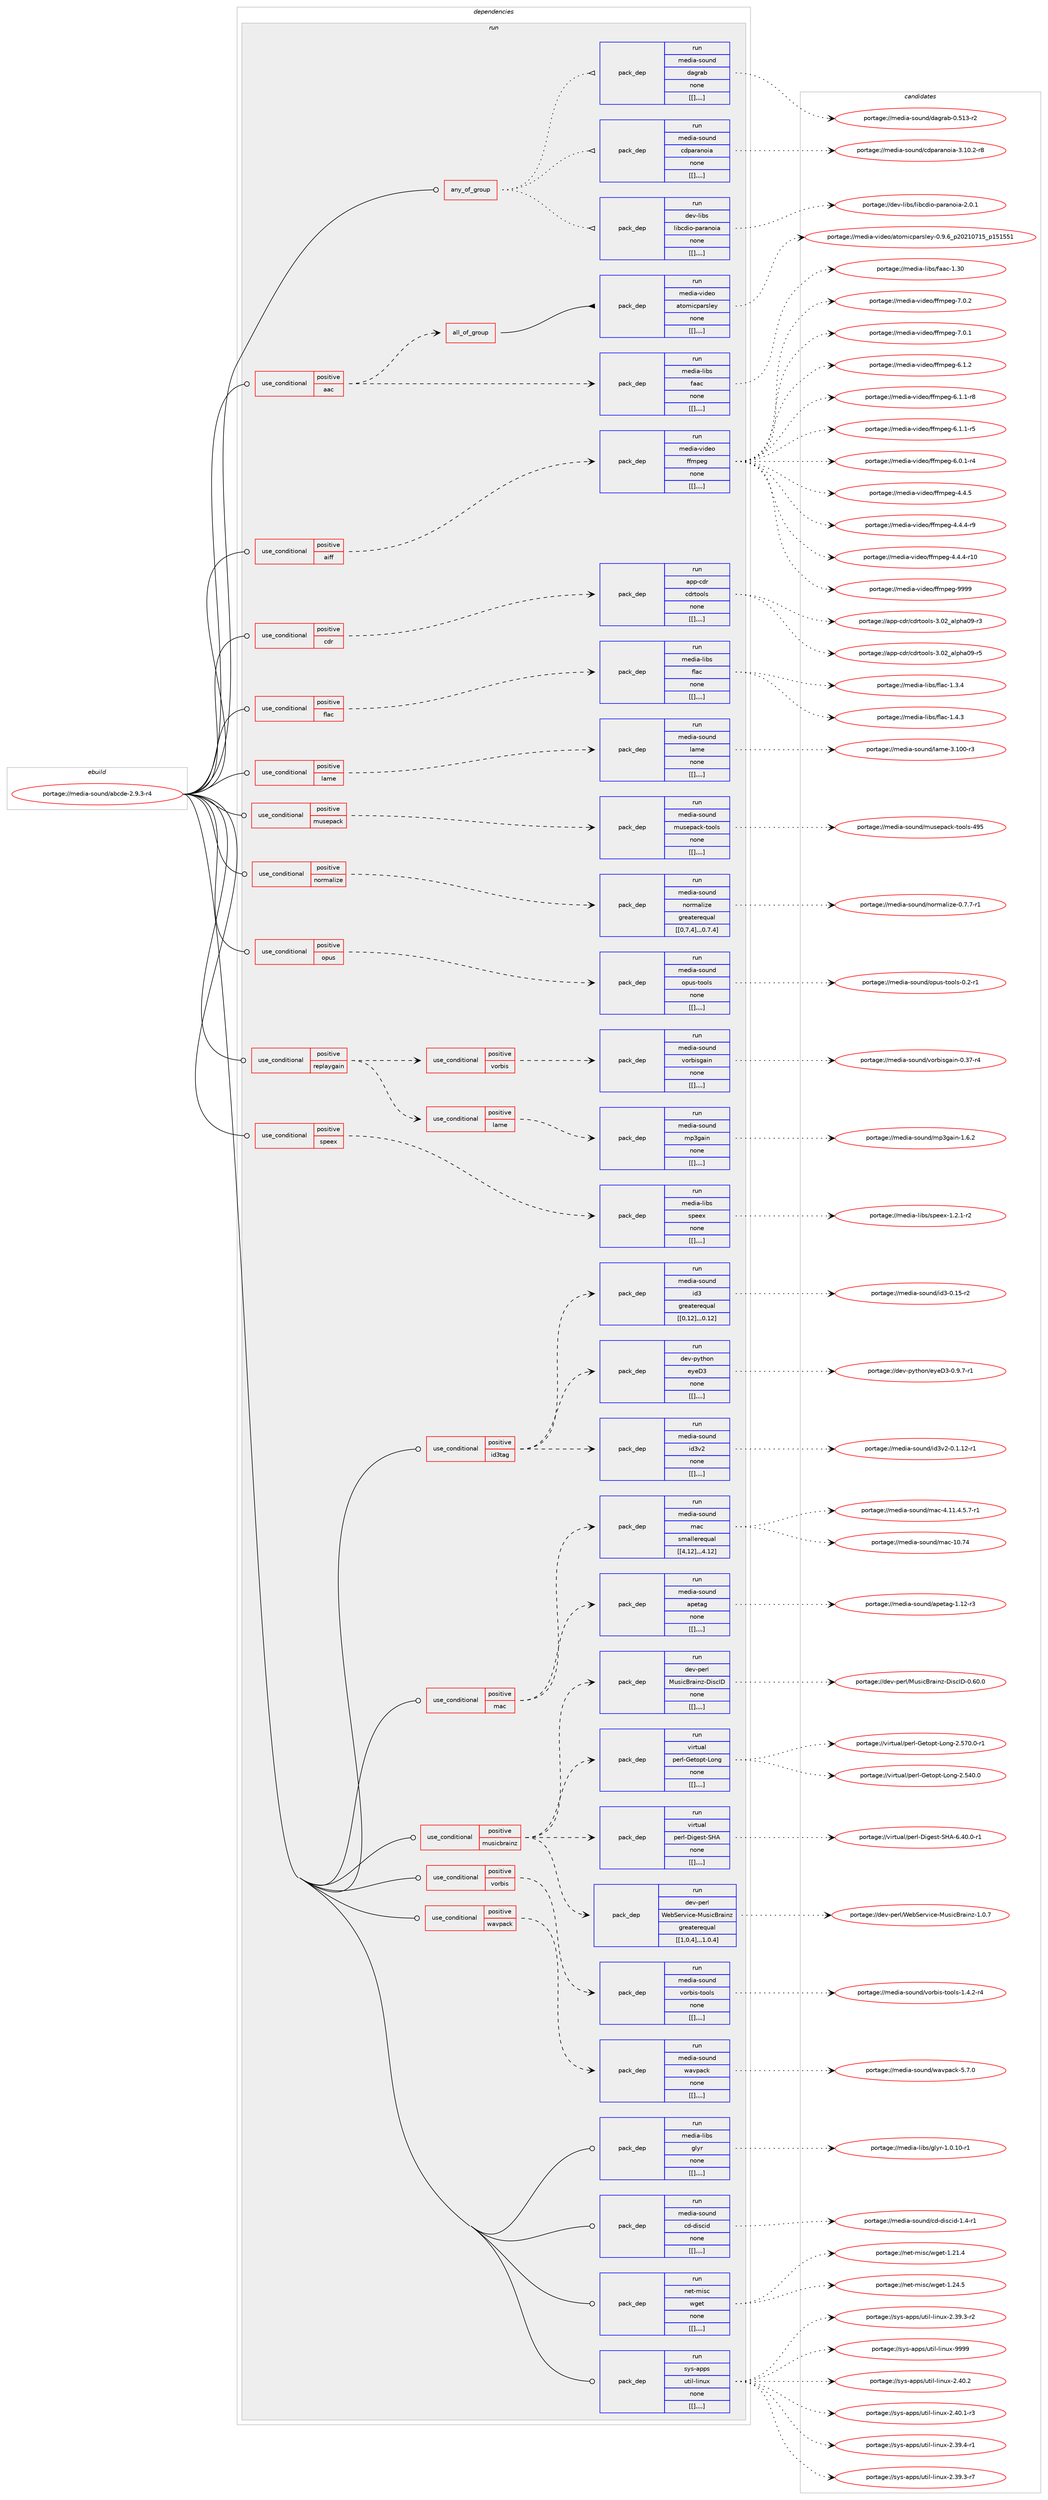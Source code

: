 digraph prolog {

# *************
# Graph options
# *************

newrank=true;
concentrate=true;
compound=true;
graph [rankdir=LR,fontname=Helvetica,fontsize=10,ranksep=1.5];#, ranksep=2.5, nodesep=0.2];
edge  [arrowhead=vee];
node  [fontname=Helvetica,fontsize=10];

# **********
# The ebuild
# **********

subgraph cluster_leftcol {
color=gray;
label=<<i>ebuild</i>>;
id [label="portage://media-sound/abcde-2.9.3-r4", color=red, width=4, href="../media-sound/abcde-2.9.3-r4.svg"];
}

# ****************
# The dependencies
# ****************

subgraph cluster_midcol {
color=gray;
label=<<i>dependencies</i>>;
subgraph cluster_compile {
fillcolor="#eeeeee";
style=filled;
label=<<i>compile</i>>;
}
subgraph cluster_compileandrun {
fillcolor="#eeeeee";
style=filled;
label=<<i>compile and run</i>>;
}
subgraph cluster_run {
fillcolor="#eeeeee";
style=filled;
label=<<i>run</i>>;
subgraph any2422 {
dependency328228 [label=<<TABLE BORDER="0" CELLBORDER="1" CELLSPACING="0" CELLPADDING="4"><TR><TD CELLPADDING="10">any_of_group</TD></TR></TABLE>>, shape=none, color=red];subgraph pack243013 {
dependency328229 [label=<<TABLE BORDER="0" CELLBORDER="1" CELLSPACING="0" CELLPADDING="4" WIDTH="220"><TR><TD ROWSPAN="6" CELLPADDING="30">pack_dep</TD></TR><TR><TD WIDTH="110">run</TD></TR><TR><TD>dev-libs</TD></TR><TR><TD>libcdio-paranoia</TD></TR><TR><TD>none</TD></TR><TR><TD>[[],,,,]</TD></TR></TABLE>>, shape=none, color=blue];
}
dependency328228:e -> dependency328229:w [weight=20,style="dotted",arrowhead="oinv"];
subgraph pack243014 {
dependency328230 [label=<<TABLE BORDER="0" CELLBORDER="1" CELLSPACING="0" CELLPADDING="4" WIDTH="220"><TR><TD ROWSPAN="6" CELLPADDING="30">pack_dep</TD></TR><TR><TD WIDTH="110">run</TD></TR><TR><TD>media-sound</TD></TR><TR><TD>cdparanoia</TD></TR><TR><TD>none</TD></TR><TR><TD>[[],,,,]</TD></TR></TABLE>>, shape=none, color=blue];
}
dependency328228:e -> dependency328230:w [weight=20,style="dotted",arrowhead="oinv"];
subgraph pack243015 {
dependency328231 [label=<<TABLE BORDER="0" CELLBORDER="1" CELLSPACING="0" CELLPADDING="4" WIDTH="220"><TR><TD ROWSPAN="6" CELLPADDING="30">pack_dep</TD></TR><TR><TD WIDTH="110">run</TD></TR><TR><TD>media-sound</TD></TR><TR><TD>dagrab</TD></TR><TR><TD>none</TD></TR><TR><TD>[[],,,,]</TD></TR></TABLE>>, shape=none, color=blue];
}
dependency328228:e -> dependency328231:w [weight=20,style="dotted",arrowhead="oinv"];
}
id:e -> dependency328228:w [weight=20,style="solid",arrowhead="odot"];
subgraph cond82622 {
dependency328232 [label=<<TABLE BORDER="0" CELLBORDER="1" CELLSPACING="0" CELLPADDING="4"><TR><TD ROWSPAN="3" CELLPADDING="10">use_conditional</TD></TR><TR><TD>positive</TD></TR><TR><TD>aac</TD></TR></TABLE>>, shape=none, color=red];
subgraph pack243016 {
dependency328233 [label=<<TABLE BORDER="0" CELLBORDER="1" CELLSPACING="0" CELLPADDING="4" WIDTH="220"><TR><TD ROWSPAN="6" CELLPADDING="30">pack_dep</TD></TR><TR><TD WIDTH="110">run</TD></TR><TR><TD>media-libs</TD></TR><TR><TD>faac</TD></TR><TR><TD>none</TD></TR><TR><TD>[[],,,,]</TD></TR></TABLE>>, shape=none, color=blue];
}
dependency328232:e -> dependency328233:w [weight=20,style="dashed",arrowhead="vee"];
subgraph all174 {
dependency328234 [label=<<TABLE BORDER="0" CELLBORDER="1" CELLSPACING="0" CELLPADDING="4"><TR><TD CELLPADDING="10">all_of_group</TD></TR></TABLE>>, shape=none, color=red];subgraph pack243017 {
dependency328235 [label=<<TABLE BORDER="0" CELLBORDER="1" CELLSPACING="0" CELLPADDING="4" WIDTH="220"><TR><TD ROWSPAN="6" CELLPADDING="30">pack_dep</TD></TR><TR><TD WIDTH="110">run</TD></TR><TR><TD>media-video</TD></TR><TR><TD>atomicparsley</TD></TR><TR><TD>none</TD></TR><TR><TD>[[],,,,]</TD></TR></TABLE>>, shape=none, color=blue];
}
dependency328234:e -> dependency328235:w [weight=20,style="solid",arrowhead="inv"];
}
dependency328232:e -> dependency328234:w [weight=20,style="dashed",arrowhead="vee"];
}
id:e -> dependency328232:w [weight=20,style="solid",arrowhead="odot"];
subgraph cond82623 {
dependency328236 [label=<<TABLE BORDER="0" CELLBORDER="1" CELLSPACING="0" CELLPADDING="4"><TR><TD ROWSPAN="3" CELLPADDING="10">use_conditional</TD></TR><TR><TD>positive</TD></TR><TR><TD>aiff</TD></TR></TABLE>>, shape=none, color=red];
subgraph pack243018 {
dependency328237 [label=<<TABLE BORDER="0" CELLBORDER="1" CELLSPACING="0" CELLPADDING="4" WIDTH="220"><TR><TD ROWSPAN="6" CELLPADDING="30">pack_dep</TD></TR><TR><TD WIDTH="110">run</TD></TR><TR><TD>media-video</TD></TR><TR><TD>ffmpeg</TD></TR><TR><TD>none</TD></TR><TR><TD>[[],,,,]</TD></TR></TABLE>>, shape=none, color=blue];
}
dependency328236:e -> dependency328237:w [weight=20,style="dashed",arrowhead="vee"];
}
id:e -> dependency328236:w [weight=20,style="solid",arrowhead="odot"];
subgraph cond82624 {
dependency328238 [label=<<TABLE BORDER="0" CELLBORDER="1" CELLSPACING="0" CELLPADDING="4"><TR><TD ROWSPAN="3" CELLPADDING="10">use_conditional</TD></TR><TR><TD>positive</TD></TR><TR><TD>cdr</TD></TR></TABLE>>, shape=none, color=red];
subgraph pack243019 {
dependency328239 [label=<<TABLE BORDER="0" CELLBORDER="1" CELLSPACING="0" CELLPADDING="4" WIDTH="220"><TR><TD ROWSPAN="6" CELLPADDING="30">pack_dep</TD></TR><TR><TD WIDTH="110">run</TD></TR><TR><TD>app-cdr</TD></TR><TR><TD>cdrtools</TD></TR><TR><TD>none</TD></TR><TR><TD>[[],,,,]</TD></TR></TABLE>>, shape=none, color=blue];
}
dependency328238:e -> dependency328239:w [weight=20,style="dashed",arrowhead="vee"];
}
id:e -> dependency328238:w [weight=20,style="solid",arrowhead="odot"];
subgraph cond82625 {
dependency328240 [label=<<TABLE BORDER="0" CELLBORDER="1" CELLSPACING="0" CELLPADDING="4"><TR><TD ROWSPAN="3" CELLPADDING="10">use_conditional</TD></TR><TR><TD>positive</TD></TR><TR><TD>flac</TD></TR></TABLE>>, shape=none, color=red];
subgraph pack243020 {
dependency328241 [label=<<TABLE BORDER="0" CELLBORDER="1" CELLSPACING="0" CELLPADDING="4" WIDTH="220"><TR><TD ROWSPAN="6" CELLPADDING="30">pack_dep</TD></TR><TR><TD WIDTH="110">run</TD></TR><TR><TD>media-libs</TD></TR><TR><TD>flac</TD></TR><TR><TD>none</TD></TR><TR><TD>[[],,,,]</TD></TR></TABLE>>, shape=none, color=blue];
}
dependency328240:e -> dependency328241:w [weight=20,style="dashed",arrowhead="vee"];
}
id:e -> dependency328240:w [weight=20,style="solid",arrowhead="odot"];
subgraph cond82626 {
dependency328242 [label=<<TABLE BORDER="0" CELLBORDER="1" CELLSPACING="0" CELLPADDING="4"><TR><TD ROWSPAN="3" CELLPADDING="10">use_conditional</TD></TR><TR><TD>positive</TD></TR><TR><TD>id3tag</TD></TR></TABLE>>, shape=none, color=red];
subgraph pack243021 {
dependency328243 [label=<<TABLE BORDER="0" CELLBORDER="1" CELLSPACING="0" CELLPADDING="4" WIDTH="220"><TR><TD ROWSPAN="6" CELLPADDING="30">pack_dep</TD></TR><TR><TD WIDTH="110">run</TD></TR><TR><TD>dev-python</TD></TR><TR><TD>eyeD3</TD></TR><TR><TD>none</TD></TR><TR><TD>[[],,,,]</TD></TR></TABLE>>, shape=none, color=blue];
}
dependency328242:e -> dependency328243:w [weight=20,style="dashed",arrowhead="vee"];
subgraph pack243022 {
dependency328244 [label=<<TABLE BORDER="0" CELLBORDER="1" CELLSPACING="0" CELLPADDING="4" WIDTH="220"><TR><TD ROWSPAN="6" CELLPADDING="30">pack_dep</TD></TR><TR><TD WIDTH="110">run</TD></TR><TR><TD>media-sound</TD></TR><TR><TD>id3</TD></TR><TR><TD>greaterequal</TD></TR><TR><TD>[[0,12],,,0.12]</TD></TR></TABLE>>, shape=none, color=blue];
}
dependency328242:e -> dependency328244:w [weight=20,style="dashed",arrowhead="vee"];
subgraph pack243023 {
dependency328245 [label=<<TABLE BORDER="0" CELLBORDER="1" CELLSPACING="0" CELLPADDING="4" WIDTH="220"><TR><TD ROWSPAN="6" CELLPADDING="30">pack_dep</TD></TR><TR><TD WIDTH="110">run</TD></TR><TR><TD>media-sound</TD></TR><TR><TD>id3v2</TD></TR><TR><TD>none</TD></TR><TR><TD>[[],,,,]</TD></TR></TABLE>>, shape=none, color=blue];
}
dependency328242:e -> dependency328245:w [weight=20,style="dashed",arrowhead="vee"];
}
id:e -> dependency328242:w [weight=20,style="solid",arrowhead="odot"];
subgraph cond82627 {
dependency328246 [label=<<TABLE BORDER="0" CELLBORDER="1" CELLSPACING="0" CELLPADDING="4"><TR><TD ROWSPAN="3" CELLPADDING="10">use_conditional</TD></TR><TR><TD>positive</TD></TR><TR><TD>lame</TD></TR></TABLE>>, shape=none, color=red];
subgraph pack243024 {
dependency328247 [label=<<TABLE BORDER="0" CELLBORDER="1" CELLSPACING="0" CELLPADDING="4" WIDTH="220"><TR><TD ROWSPAN="6" CELLPADDING="30">pack_dep</TD></TR><TR><TD WIDTH="110">run</TD></TR><TR><TD>media-sound</TD></TR><TR><TD>lame</TD></TR><TR><TD>none</TD></TR><TR><TD>[[],,,,]</TD></TR></TABLE>>, shape=none, color=blue];
}
dependency328246:e -> dependency328247:w [weight=20,style="dashed",arrowhead="vee"];
}
id:e -> dependency328246:w [weight=20,style="solid",arrowhead="odot"];
subgraph cond82628 {
dependency328248 [label=<<TABLE BORDER="0" CELLBORDER="1" CELLSPACING="0" CELLPADDING="4"><TR><TD ROWSPAN="3" CELLPADDING="10">use_conditional</TD></TR><TR><TD>positive</TD></TR><TR><TD>mac</TD></TR></TABLE>>, shape=none, color=red];
subgraph pack243025 {
dependency328249 [label=<<TABLE BORDER="0" CELLBORDER="1" CELLSPACING="0" CELLPADDING="4" WIDTH="220"><TR><TD ROWSPAN="6" CELLPADDING="30">pack_dep</TD></TR><TR><TD WIDTH="110">run</TD></TR><TR><TD>media-sound</TD></TR><TR><TD>apetag</TD></TR><TR><TD>none</TD></TR><TR><TD>[[],,,,]</TD></TR></TABLE>>, shape=none, color=blue];
}
dependency328248:e -> dependency328249:w [weight=20,style="dashed",arrowhead="vee"];
subgraph pack243026 {
dependency328250 [label=<<TABLE BORDER="0" CELLBORDER="1" CELLSPACING="0" CELLPADDING="4" WIDTH="220"><TR><TD ROWSPAN="6" CELLPADDING="30">pack_dep</TD></TR><TR><TD WIDTH="110">run</TD></TR><TR><TD>media-sound</TD></TR><TR><TD>mac</TD></TR><TR><TD>smallerequal</TD></TR><TR><TD>[[4,12],,,4.12]</TD></TR></TABLE>>, shape=none, color=blue];
}
dependency328248:e -> dependency328250:w [weight=20,style="dashed",arrowhead="vee"];
}
id:e -> dependency328248:w [weight=20,style="solid",arrowhead="odot"];
subgraph cond82629 {
dependency328251 [label=<<TABLE BORDER="0" CELLBORDER="1" CELLSPACING="0" CELLPADDING="4"><TR><TD ROWSPAN="3" CELLPADDING="10">use_conditional</TD></TR><TR><TD>positive</TD></TR><TR><TD>musepack</TD></TR></TABLE>>, shape=none, color=red];
subgraph pack243027 {
dependency328252 [label=<<TABLE BORDER="0" CELLBORDER="1" CELLSPACING="0" CELLPADDING="4" WIDTH="220"><TR><TD ROWSPAN="6" CELLPADDING="30">pack_dep</TD></TR><TR><TD WIDTH="110">run</TD></TR><TR><TD>media-sound</TD></TR><TR><TD>musepack-tools</TD></TR><TR><TD>none</TD></TR><TR><TD>[[],,,,]</TD></TR></TABLE>>, shape=none, color=blue];
}
dependency328251:e -> dependency328252:w [weight=20,style="dashed",arrowhead="vee"];
}
id:e -> dependency328251:w [weight=20,style="solid",arrowhead="odot"];
subgraph cond82630 {
dependency328253 [label=<<TABLE BORDER="0" CELLBORDER="1" CELLSPACING="0" CELLPADDING="4"><TR><TD ROWSPAN="3" CELLPADDING="10">use_conditional</TD></TR><TR><TD>positive</TD></TR><TR><TD>musicbrainz</TD></TR></TABLE>>, shape=none, color=red];
subgraph pack243028 {
dependency328254 [label=<<TABLE BORDER="0" CELLBORDER="1" CELLSPACING="0" CELLPADDING="4" WIDTH="220"><TR><TD ROWSPAN="6" CELLPADDING="30">pack_dep</TD></TR><TR><TD WIDTH="110">run</TD></TR><TR><TD>dev-perl</TD></TR><TR><TD>MusicBrainz-DiscID</TD></TR><TR><TD>none</TD></TR><TR><TD>[[],,,,]</TD></TR></TABLE>>, shape=none, color=blue];
}
dependency328253:e -> dependency328254:w [weight=20,style="dashed",arrowhead="vee"];
subgraph pack243029 {
dependency328255 [label=<<TABLE BORDER="0" CELLBORDER="1" CELLSPACING="0" CELLPADDING="4" WIDTH="220"><TR><TD ROWSPAN="6" CELLPADDING="30">pack_dep</TD></TR><TR><TD WIDTH="110">run</TD></TR><TR><TD>dev-perl</TD></TR><TR><TD>WebService-MusicBrainz</TD></TR><TR><TD>greaterequal</TD></TR><TR><TD>[[1,0,4],,,1.0.4]</TD></TR></TABLE>>, shape=none, color=blue];
}
dependency328253:e -> dependency328255:w [weight=20,style="dashed",arrowhead="vee"];
subgraph pack243030 {
dependency328256 [label=<<TABLE BORDER="0" CELLBORDER="1" CELLSPACING="0" CELLPADDING="4" WIDTH="220"><TR><TD ROWSPAN="6" CELLPADDING="30">pack_dep</TD></TR><TR><TD WIDTH="110">run</TD></TR><TR><TD>virtual</TD></TR><TR><TD>perl-Digest-SHA</TD></TR><TR><TD>none</TD></TR><TR><TD>[[],,,,]</TD></TR></TABLE>>, shape=none, color=blue];
}
dependency328253:e -> dependency328256:w [weight=20,style="dashed",arrowhead="vee"];
subgraph pack243031 {
dependency328257 [label=<<TABLE BORDER="0" CELLBORDER="1" CELLSPACING="0" CELLPADDING="4" WIDTH="220"><TR><TD ROWSPAN="6" CELLPADDING="30">pack_dep</TD></TR><TR><TD WIDTH="110">run</TD></TR><TR><TD>virtual</TD></TR><TR><TD>perl-Getopt-Long</TD></TR><TR><TD>none</TD></TR><TR><TD>[[],,,,]</TD></TR></TABLE>>, shape=none, color=blue];
}
dependency328253:e -> dependency328257:w [weight=20,style="dashed",arrowhead="vee"];
}
id:e -> dependency328253:w [weight=20,style="solid",arrowhead="odot"];
subgraph cond82631 {
dependency328258 [label=<<TABLE BORDER="0" CELLBORDER="1" CELLSPACING="0" CELLPADDING="4"><TR><TD ROWSPAN="3" CELLPADDING="10">use_conditional</TD></TR><TR><TD>positive</TD></TR><TR><TD>normalize</TD></TR></TABLE>>, shape=none, color=red];
subgraph pack243032 {
dependency328259 [label=<<TABLE BORDER="0" CELLBORDER="1" CELLSPACING="0" CELLPADDING="4" WIDTH="220"><TR><TD ROWSPAN="6" CELLPADDING="30">pack_dep</TD></TR><TR><TD WIDTH="110">run</TD></TR><TR><TD>media-sound</TD></TR><TR><TD>normalize</TD></TR><TR><TD>greaterequal</TD></TR><TR><TD>[[0,7,4],,,0.7.4]</TD></TR></TABLE>>, shape=none, color=blue];
}
dependency328258:e -> dependency328259:w [weight=20,style="dashed",arrowhead="vee"];
}
id:e -> dependency328258:w [weight=20,style="solid",arrowhead="odot"];
subgraph cond82632 {
dependency328260 [label=<<TABLE BORDER="0" CELLBORDER="1" CELLSPACING="0" CELLPADDING="4"><TR><TD ROWSPAN="3" CELLPADDING="10">use_conditional</TD></TR><TR><TD>positive</TD></TR><TR><TD>opus</TD></TR></TABLE>>, shape=none, color=red];
subgraph pack243033 {
dependency328261 [label=<<TABLE BORDER="0" CELLBORDER="1" CELLSPACING="0" CELLPADDING="4" WIDTH="220"><TR><TD ROWSPAN="6" CELLPADDING="30">pack_dep</TD></TR><TR><TD WIDTH="110">run</TD></TR><TR><TD>media-sound</TD></TR><TR><TD>opus-tools</TD></TR><TR><TD>none</TD></TR><TR><TD>[[],,,,]</TD></TR></TABLE>>, shape=none, color=blue];
}
dependency328260:e -> dependency328261:w [weight=20,style="dashed",arrowhead="vee"];
}
id:e -> dependency328260:w [weight=20,style="solid",arrowhead="odot"];
subgraph cond82633 {
dependency328262 [label=<<TABLE BORDER="0" CELLBORDER="1" CELLSPACING="0" CELLPADDING="4"><TR><TD ROWSPAN="3" CELLPADDING="10">use_conditional</TD></TR><TR><TD>positive</TD></TR><TR><TD>replaygain</TD></TR></TABLE>>, shape=none, color=red];
subgraph cond82634 {
dependency328263 [label=<<TABLE BORDER="0" CELLBORDER="1" CELLSPACING="0" CELLPADDING="4"><TR><TD ROWSPAN="3" CELLPADDING="10">use_conditional</TD></TR><TR><TD>positive</TD></TR><TR><TD>lame</TD></TR></TABLE>>, shape=none, color=red];
subgraph pack243034 {
dependency328264 [label=<<TABLE BORDER="0" CELLBORDER="1" CELLSPACING="0" CELLPADDING="4" WIDTH="220"><TR><TD ROWSPAN="6" CELLPADDING="30">pack_dep</TD></TR><TR><TD WIDTH="110">run</TD></TR><TR><TD>media-sound</TD></TR><TR><TD>mp3gain</TD></TR><TR><TD>none</TD></TR><TR><TD>[[],,,,]</TD></TR></TABLE>>, shape=none, color=blue];
}
dependency328263:e -> dependency328264:w [weight=20,style="dashed",arrowhead="vee"];
}
dependency328262:e -> dependency328263:w [weight=20,style="dashed",arrowhead="vee"];
subgraph cond82635 {
dependency328265 [label=<<TABLE BORDER="0" CELLBORDER="1" CELLSPACING="0" CELLPADDING="4"><TR><TD ROWSPAN="3" CELLPADDING="10">use_conditional</TD></TR><TR><TD>positive</TD></TR><TR><TD>vorbis</TD></TR></TABLE>>, shape=none, color=red];
subgraph pack243035 {
dependency328266 [label=<<TABLE BORDER="0" CELLBORDER="1" CELLSPACING="0" CELLPADDING="4" WIDTH="220"><TR><TD ROWSPAN="6" CELLPADDING="30">pack_dep</TD></TR><TR><TD WIDTH="110">run</TD></TR><TR><TD>media-sound</TD></TR><TR><TD>vorbisgain</TD></TR><TR><TD>none</TD></TR><TR><TD>[[],,,,]</TD></TR></TABLE>>, shape=none, color=blue];
}
dependency328265:e -> dependency328266:w [weight=20,style="dashed",arrowhead="vee"];
}
dependency328262:e -> dependency328265:w [weight=20,style="dashed",arrowhead="vee"];
}
id:e -> dependency328262:w [weight=20,style="solid",arrowhead="odot"];
subgraph cond82636 {
dependency328267 [label=<<TABLE BORDER="0" CELLBORDER="1" CELLSPACING="0" CELLPADDING="4"><TR><TD ROWSPAN="3" CELLPADDING="10">use_conditional</TD></TR><TR><TD>positive</TD></TR><TR><TD>speex</TD></TR></TABLE>>, shape=none, color=red];
subgraph pack243036 {
dependency328268 [label=<<TABLE BORDER="0" CELLBORDER="1" CELLSPACING="0" CELLPADDING="4" WIDTH="220"><TR><TD ROWSPAN="6" CELLPADDING="30">pack_dep</TD></TR><TR><TD WIDTH="110">run</TD></TR><TR><TD>media-libs</TD></TR><TR><TD>speex</TD></TR><TR><TD>none</TD></TR><TR><TD>[[],,,,]</TD></TR></TABLE>>, shape=none, color=blue];
}
dependency328267:e -> dependency328268:w [weight=20,style="dashed",arrowhead="vee"];
}
id:e -> dependency328267:w [weight=20,style="solid",arrowhead="odot"];
subgraph cond82637 {
dependency328269 [label=<<TABLE BORDER="0" CELLBORDER="1" CELLSPACING="0" CELLPADDING="4"><TR><TD ROWSPAN="3" CELLPADDING="10">use_conditional</TD></TR><TR><TD>positive</TD></TR><TR><TD>vorbis</TD></TR></TABLE>>, shape=none, color=red];
subgraph pack243037 {
dependency328270 [label=<<TABLE BORDER="0" CELLBORDER="1" CELLSPACING="0" CELLPADDING="4" WIDTH="220"><TR><TD ROWSPAN="6" CELLPADDING="30">pack_dep</TD></TR><TR><TD WIDTH="110">run</TD></TR><TR><TD>media-sound</TD></TR><TR><TD>vorbis-tools</TD></TR><TR><TD>none</TD></TR><TR><TD>[[],,,,]</TD></TR></TABLE>>, shape=none, color=blue];
}
dependency328269:e -> dependency328270:w [weight=20,style="dashed",arrowhead="vee"];
}
id:e -> dependency328269:w [weight=20,style="solid",arrowhead="odot"];
subgraph cond82638 {
dependency328271 [label=<<TABLE BORDER="0" CELLBORDER="1" CELLSPACING="0" CELLPADDING="4"><TR><TD ROWSPAN="3" CELLPADDING="10">use_conditional</TD></TR><TR><TD>positive</TD></TR><TR><TD>wavpack</TD></TR></TABLE>>, shape=none, color=red];
subgraph pack243038 {
dependency328272 [label=<<TABLE BORDER="0" CELLBORDER="1" CELLSPACING="0" CELLPADDING="4" WIDTH="220"><TR><TD ROWSPAN="6" CELLPADDING="30">pack_dep</TD></TR><TR><TD WIDTH="110">run</TD></TR><TR><TD>media-sound</TD></TR><TR><TD>wavpack</TD></TR><TR><TD>none</TD></TR><TR><TD>[[],,,,]</TD></TR></TABLE>>, shape=none, color=blue];
}
dependency328271:e -> dependency328272:w [weight=20,style="dashed",arrowhead="vee"];
}
id:e -> dependency328271:w [weight=20,style="solid",arrowhead="odot"];
subgraph pack243039 {
dependency328273 [label=<<TABLE BORDER="0" CELLBORDER="1" CELLSPACING="0" CELLPADDING="4" WIDTH="220"><TR><TD ROWSPAN="6" CELLPADDING="30">pack_dep</TD></TR><TR><TD WIDTH="110">run</TD></TR><TR><TD>media-libs</TD></TR><TR><TD>glyr</TD></TR><TR><TD>none</TD></TR><TR><TD>[[],,,,]</TD></TR></TABLE>>, shape=none, color=blue];
}
id:e -> dependency328273:w [weight=20,style="solid",arrowhead="odot"];
subgraph pack243040 {
dependency328274 [label=<<TABLE BORDER="0" CELLBORDER="1" CELLSPACING="0" CELLPADDING="4" WIDTH="220"><TR><TD ROWSPAN="6" CELLPADDING="30">pack_dep</TD></TR><TR><TD WIDTH="110">run</TD></TR><TR><TD>media-sound</TD></TR><TR><TD>cd-discid</TD></TR><TR><TD>none</TD></TR><TR><TD>[[],,,,]</TD></TR></TABLE>>, shape=none, color=blue];
}
id:e -> dependency328274:w [weight=20,style="solid",arrowhead="odot"];
subgraph pack243041 {
dependency328275 [label=<<TABLE BORDER="0" CELLBORDER="1" CELLSPACING="0" CELLPADDING="4" WIDTH="220"><TR><TD ROWSPAN="6" CELLPADDING="30">pack_dep</TD></TR><TR><TD WIDTH="110">run</TD></TR><TR><TD>net-misc</TD></TR><TR><TD>wget</TD></TR><TR><TD>none</TD></TR><TR><TD>[[],,,,]</TD></TR></TABLE>>, shape=none, color=blue];
}
id:e -> dependency328275:w [weight=20,style="solid",arrowhead="odot"];
subgraph pack243042 {
dependency328276 [label=<<TABLE BORDER="0" CELLBORDER="1" CELLSPACING="0" CELLPADDING="4" WIDTH="220"><TR><TD ROWSPAN="6" CELLPADDING="30">pack_dep</TD></TR><TR><TD WIDTH="110">run</TD></TR><TR><TD>sys-apps</TD></TR><TR><TD>util-linux</TD></TR><TR><TD>none</TD></TR><TR><TD>[[],,,,]</TD></TR></TABLE>>, shape=none, color=blue];
}
id:e -> dependency328276:w [weight=20,style="solid",arrowhead="odot"];
}
}

# **************
# The candidates
# **************

subgraph cluster_choices {
rank=same;
color=gray;
label=<<i>candidates</i>>;

subgraph choice243013 {
color=black;
nodesep=1;
choice100101118451081059811547108105989910010511145112971149711011110597455046484649 [label="portage://dev-libs/libcdio-paranoia-2.0.1", color=red, width=4,href="../dev-libs/libcdio-paranoia-2.0.1.svg"];
dependency328229:e -> choice100101118451081059811547108105989910010511145112971149711011110597455046484649:w [style=dotted,weight="100"];
}
subgraph choice243014 {
color=black;
nodesep=1;
choice10910110010597451151111171101004799100112971149711011110597455146494846504511456 [label="portage://media-sound/cdparanoia-3.10.2-r8", color=red, width=4,href="../media-sound/cdparanoia-3.10.2-r8.svg"];
dependency328230:e -> choice10910110010597451151111171101004799100112971149711011110597455146494846504511456:w [style=dotted,weight="100"];
}
subgraph choice243015 {
color=black;
nodesep=1;
choice1091011001059745115111117110100471009710311497984548465349514511450 [label="portage://media-sound/dagrab-0.513-r2", color=red, width=4,href="../media-sound/dagrab-0.513-r2.svg"];
dependency328231:e -> choice1091011001059745115111117110100471009710311497984548465349514511450:w [style=dotted,weight="100"];
}
subgraph choice243016 {
color=black;
nodesep=1;
choice109101100105974510810598115471029797994549465148 [label="portage://media-libs/faac-1.30", color=red, width=4,href="../media-libs/faac-1.30.svg"];
dependency328233:e -> choice109101100105974510810598115471029797994549465148:w [style=dotted,weight="100"];
}
subgraph choice243017 {
color=black;
nodesep=1;
choice10910110010597451181051001011114797116111109105991129711411510810112145484657465495112504850494855495395112495349535349 [label="portage://media-video/atomicparsley-0.9.6_p20210715_p151551", color=red, width=4,href="../media-video/atomicparsley-0.9.6_p20210715_p151551.svg"];
dependency328235:e -> choice10910110010597451181051001011114797116111109105991129711411510810112145484657465495112504850494855495395112495349535349:w [style=dotted,weight="100"];
}
subgraph choice243018 {
color=black;
nodesep=1;
choice1091011001059745118105100101111471021021091121011034557575757 [label="portage://media-video/ffmpeg-9999", color=red, width=4,href="../media-video/ffmpeg-9999.svg"];
choice109101100105974511810510010111147102102109112101103455546484650 [label="portage://media-video/ffmpeg-7.0.2", color=red, width=4,href="../media-video/ffmpeg-7.0.2.svg"];
choice109101100105974511810510010111147102102109112101103455546484649 [label="portage://media-video/ffmpeg-7.0.1", color=red, width=4,href="../media-video/ffmpeg-7.0.1.svg"];
choice109101100105974511810510010111147102102109112101103455446494650 [label="portage://media-video/ffmpeg-6.1.2", color=red, width=4,href="../media-video/ffmpeg-6.1.2.svg"];
choice1091011001059745118105100101111471021021091121011034554464946494511456 [label="portage://media-video/ffmpeg-6.1.1-r8", color=red, width=4,href="../media-video/ffmpeg-6.1.1-r8.svg"];
choice1091011001059745118105100101111471021021091121011034554464946494511453 [label="portage://media-video/ffmpeg-6.1.1-r5", color=red, width=4,href="../media-video/ffmpeg-6.1.1-r5.svg"];
choice1091011001059745118105100101111471021021091121011034554464846494511452 [label="portage://media-video/ffmpeg-6.0.1-r4", color=red, width=4,href="../media-video/ffmpeg-6.0.1-r4.svg"];
choice109101100105974511810510010111147102102109112101103455246524653 [label="portage://media-video/ffmpeg-4.4.5", color=red, width=4,href="../media-video/ffmpeg-4.4.5.svg"];
choice1091011001059745118105100101111471021021091121011034552465246524511457 [label="portage://media-video/ffmpeg-4.4.4-r9", color=red, width=4,href="../media-video/ffmpeg-4.4.4-r9.svg"];
choice109101100105974511810510010111147102102109112101103455246524652451144948 [label="portage://media-video/ffmpeg-4.4.4-r10", color=red, width=4,href="../media-video/ffmpeg-4.4.4-r10.svg"];
dependency328237:e -> choice1091011001059745118105100101111471021021091121011034557575757:w [style=dotted,weight="100"];
dependency328237:e -> choice109101100105974511810510010111147102102109112101103455546484650:w [style=dotted,weight="100"];
dependency328237:e -> choice109101100105974511810510010111147102102109112101103455546484649:w [style=dotted,weight="100"];
dependency328237:e -> choice109101100105974511810510010111147102102109112101103455446494650:w [style=dotted,weight="100"];
dependency328237:e -> choice1091011001059745118105100101111471021021091121011034554464946494511456:w [style=dotted,weight="100"];
dependency328237:e -> choice1091011001059745118105100101111471021021091121011034554464946494511453:w [style=dotted,weight="100"];
dependency328237:e -> choice1091011001059745118105100101111471021021091121011034554464846494511452:w [style=dotted,weight="100"];
dependency328237:e -> choice109101100105974511810510010111147102102109112101103455246524653:w [style=dotted,weight="100"];
dependency328237:e -> choice1091011001059745118105100101111471021021091121011034552465246524511457:w [style=dotted,weight="100"];
dependency328237:e -> choice109101100105974511810510010111147102102109112101103455246524652451144948:w [style=dotted,weight="100"];
}
subgraph choice243019 {
color=black;
nodesep=1;
choice9711211245991001144799100114116111111108115455146485095971081121049748574511453 [label="portage://app-cdr/cdrtools-3.02_alpha09-r5", color=red, width=4,href="../app-cdr/cdrtools-3.02_alpha09-r5.svg"];
choice9711211245991001144799100114116111111108115455146485095971081121049748574511451 [label="portage://app-cdr/cdrtools-3.02_alpha09-r3", color=red, width=4,href="../app-cdr/cdrtools-3.02_alpha09-r3.svg"];
dependency328239:e -> choice9711211245991001144799100114116111111108115455146485095971081121049748574511453:w [style=dotted,weight="100"];
dependency328239:e -> choice9711211245991001144799100114116111111108115455146485095971081121049748574511451:w [style=dotted,weight="100"];
}
subgraph choice243020 {
color=black;
nodesep=1;
choice109101100105974510810598115471021089799454946524651 [label="portage://media-libs/flac-1.4.3", color=red, width=4,href="../media-libs/flac-1.4.3.svg"];
choice109101100105974510810598115471021089799454946514652 [label="portage://media-libs/flac-1.3.4", color=red, width=4,href="../media-libs/flac-1.3.4.svg"];
dependency328241:e -> choice109101100105974510810598115471021089799454946524651:w [style=dotted,weight="100"];
dependency328241:e -> choice109101100105974510810598115471021089799454946514652:w [style=dotted,weight="100"];
}
subgraph choice243021 {
color=black;
nodesep=1;
choice100101118451121211161041111104710112110168514548465746554511449 [label="portage://dev-python/eyeD3-0.9.7-r1", color=red, width=4,href="../dev-python/eyeD3-0.9.7-r1.svg"];
dependency328243:e -> choice100101118451121211161041111104710112110168514548465746554511449:w [style=dotted,weight="100"];
}
subgraph choice243022 {
color=black;
nodesep=1;
choice1091011001059745115111117110100471051005145484649534511450 [label="portage://media-sound/id3-0.15-r2", color=red, width=4,href="../media-sound/id3-0.15-r2.svg"];
dependency328244:e -> choice1091011001059745115111117110100471051005145484649534511450:w [style=dotted,weight="100"];
}
subgraph choice243023 {
color=black;
nodesep=1;
choice1091011001059745115111117110100471051005111850454846494649504511449 [label="portage://media-sound/id3v2-0.1.12-r1", color=red, width=4,href="../media-sound/id3v2-0.1.12-r1.svg"];
dependency328245:e -> choice1091011001059745115111117110100471051005111850454846494649504511449:w [style=dotted,weight="100"];
}
subgraph choice243024 {
color=black;
nodesep=1;
choice109101100105974511511111711010047108971091014551464948484511451 [label="portage://media-sound/lame-3.100-r3", color=red, width=4,href="../media-sound/lame-3.100-r3.svg"];
dependency328247:e -> choice109101100105974511511111711010047108971091014551464948484511451:w [style=dotted,weight="100"];
}
subgraph choice243025 {
color=black;
nodesep=1;
choice109101100105974511511111711010047971121011169710345494649504511451 [label="portage://media-sound/apetag-1.12-r3", color=red, width=4,href="../media-sound/apetag-1.12-r3.svg"];
dependency328249:e -> choice109101100105974511511111711010047971121011169710345494649504511451:w [style=dotted,weight="100"];
}
subgraph choice243026 {
color=black;
nodesep=1;
choice1091011001059745115111117110100471099799454948465552 [label="portage://media-sound/mac-10.74", color=red, width=4,href="../media-sound/mac-10.74.svg"];
choice109101100105974511511111711010047109979945524649494652465346554511449 [label="portage://media-sound/mac-4.11.4.5.7-r1", color=red, width=4,href="../media-sound/mac-4.11.4.5.7-r1.svg"];
dependency328250:e -> choice1091011001059745115111117110100471099799454948465552:w [style=dotted,weight="100"];
dependency328250:e -> choice109101100105974511511111711010047109979945524649494652465346554511449:w [style=dotted,weight="100"];
}
subgraph choice243027 {
color=black;
nodesep=1;
choice10910110010597451151111171101004710911711510111297991074511611111110811545525753 [label="portage://media-sound/musepack-tools-495", color=red, width=4,href="../media-sound/musepack-tools-495.svg"];
dependency328252:e -> choice10910110010597451151111171101004710911711510111297991074511611111110811545525753:w [style=dotted,weight="100"];
}
subgraph choice243028 {
color=black;
nodesep=1;
choice100101118451121011141084777117115105996611497105110122456810511599736845484654484648 [label="portage://dev-perl/MusicBrainz-DiscID-0.60.0", color=red, width=4,href="../dev-perl/MusicBrainz-DiscID-0.60.0.svg"];
dependency328254:e -> choice100101118451121011141084777117115105996611497105110122456810511599736845484654484648:w [style=dotted,weight="100"];
}
subgraph choice243029 {
color=black;
nodesep=1;
choice1001011184511210111410847871019883101114118105991014577117115105996611497105110122454946484655 [label="portage://dev-perl/WebService-MusicBrainz-1.0.7", color=red, width=4,href="../dev-perl/WebService-MusicBrainz-1.0.7.svg"];
dependency328255:e -> choice1001011184511210111410847871019883101114118105991014577117115105996611497105110122454946484655:w [style=dotted,weight="100"];
}
subgraph choice243030 {
color=black;
nodesep=1;
choice1181051141161179710847112101114108456810510310111511645837265455446524846484511449 [label="portage://virtual/perl-Digest-SHA-6.40.0-r1", color=red, width=4,href="../virtual/perl-Digest-SHA-6.40.0-r1.svg"];
dependency328256:e -> choice1181051141161179710847112101114108456810510310111511645837265455446524846484511449:w [style=dotted,weight="100"];
}
subgraph choice243031 {
color=black;
nodesep=1;
choice11810511411611797108471121011141084571101116111112116457611111010345504653554846484511449 [label="portage://virtual/perl-Getopt-Long-2.570.0-r1", color=red, width=4,href="../virtual/perl-Getopt-Long-2.570.0-r1.svg"];
choice1181051141161179710847112101114108457110111611111211645761111101034550465352484648 [label="portage://virtual/perl-Getopt-Long-2.540.0", color=red, width=4,href="../virtual/perl-Getopt-Long-2.540.0.svg"];
dependency328257:e -> choice11810511411611797108471121011141084571101116111112116457611111010345504653554846484511449:w [style=dotted,weight="100"];
dependency328257:e -> choice1181051141161179710847112101114108457110111611111211645761111101034550465352484648:w [style=dotted,weight="100"];
}
subgraph choice243032 {
color=black;
nodesep=1;
choice109101100105974511511111711010047110111114109971081051221014548465546554511449 [label="portage://media-sound/normalize-0.7.7-r1", color=red, width=4,href="../media-sound/normalize-0.7.7-r1.svg"];
dependency328259:e -> choice109101100105974511511111711010047110111114109971081051221014548465546554511449:w [style=dotted,weight="100"];
}
subgraph choice243033 {
color=black;
nodesep=1;
choice10910110010597451151111171101004711111211711545116111111108115454846504511449 [label="portage://media-sound/opus-tools-0.2-r1", color=red, width=4,href="../media-sound/opus-tools-0.2-r1.svg"];
dependency328261:e -> choice10910110010597451151111171101004711111211711545116111111108115454846504511449:w [style=dotted,weight="100"];
}
subgraph choice243034 {
color=black;
nodesep=1;
choice1091011001059745115111117110100471091125110397105110454946544650 [label="portage://media-sound/mp3gain-1.6.2", color=red, width=4,href="../media-sound/mp3gain-1.6.2.svg"];
dependency328264:e -> choice1091011001059745115111117110100471091125110397105110454946544650:w [style=dotted,weight="100"];
}
subgraph choice243035 {
color=black;
nodesep=1;
choice109101100105974511511111711010047118111114981051151039710511045484651554511452 [label="portage://media-sound/vorbisgain-0.37-r4", color=red, width=4,href="../media-sound/vorbisgain-0.37-r4.svg"];
dependency328266:e -> choice109101100105974511511111711010047118111114981051151039710511045484651554511452:w [style=dotted,weight="100"];
}
subgraph choice243036 {
color=black;
nodesep=1;
choice109101100105974510810598115471151121011011204549465046494511450 [label="portage://media-libs/speex-1.2.1-r2", color=red, width=4,href="../media-libs/speex-1.2.1-r2.svg"];
dependency328268:e -> choice109101100105974510810598115471151121011011204549465046494511450:w [style=dotted,weight="100"];
}
subgraph choice243037 {
color=black;
nodesep=1;
choice10910110010597451151111171101004711811111498105115451161111111081154549465246504511452 [label="portage://media-sound/vorbis-tools-1.4.2-r4", color=red, width=4,href="../media-sound/vorbis-tools-1.4.2-r4.svg"];
dependency328270:e -> choice10910110010597451151111171101004711811111498105115451161111111081154549465246504511452:w [style=dotted,weight="100"];
}
subgraph choice243038 {
color=black;
nodesep=1;
choice109101100105974511511111711010047119971181129799107455346554648 [label="portage://media-sound/wavpack-5.7.0", color=red, width=4,href="../media-sound/wavpack-5.7.0.svg"];
dependency328272:e -> choice109101100105974511511111711010047119971181129799107455346554648:w [style=dotted,weight="100"];
}
subgraph choice243039 {
color=black;
nodesep=1;
choice10910110010597451081059811547103108121114454946484649484511449 [label="portage://media-libs/glyr-1.0.10-r1", color=red, width=4,href="../media-libs/glyr-1.0.10-r1.svg"];
dependency328273:e -> choice10910110010597451081059811547103108121114454946484649484511449:w [style=dotted,weight="100"];
}
subgraph choice243040 {
color=black;
nodesep=1;
choice109101100105974511511111711010047991004510010511599105100454946524511449 [label="portage://media-sound/cd-discid-1.4-r1", color=red, width=4,href="../media-sound/cd-discid-1.4-r1.svg"];
dependency328274:e -> choice109101100105974511511111711010047991004510010511599105100454946524511449:w [style=dotted,weight="100"];
}
subgraph choice243041 {
color=black;
nodesep=1;
choice11010111645109105115994711910310111645494650524653 [label="portage://net-misc/wget-1.24.5", color=red, width=4,href="../net-misc/wget-1.24.5.svg"];
choice11010111645109105115994711910310111645494650494652 [label="portage://net-misc/wget-1.21.4", color=red, width=4,href="../net-misc/wget-1.21.4.svg"];
dependency328275:e -> choice11010111645109105115994711910310111645494650524653:w [style=dotted,weight="100"];
dependency328275:e -> choice11010111645109105115994711910310111645494650494652:w [style=dotted,weight="100"];
}
subgraph choice243042 {
color=black;
nodesep=1;
choice115121115459711211211547117116105108451081051101171204557575757 [label="portage://sys-apps/util-linux-9999", color=red, width=4,href="../sys-apps/util-linux-9999.svg"];
choice1151211154597112112115471171161051084510810511011712045504652484650 [label="portage://sys-apps/util-linux-2.40.2", color=red, width=4,href="../sys-apps/util-linux-2.40.2.svg"];
choice11512111545971121121154711711610510845108105110117120455046524846494511451 [label="portage://sys-apps/util-linux-2.40.1-r3", color=red, width=4,href="../sys-apps/util-linux-2.40.1-r3.svg"];
choice11512111545971121121154711711610510845108105110117120455046515746524511449 [label="portage://sys-apps/util-linux-2.39.4-r1", color=red, width=4,href="../sys-apps/util-linux-2.39.4-r1.svg"];
choice11512111545971121121154711711610510845108105110117120455046515746514511455 [label="portage://sys-apps/util-linux-2.39.3-r7", color=red, width=4,href="../sys-apps/util-linux-2.39.3-r7.svg"];
choice11512111545971121121154711711610510845108105110117120455046515746514511450 [label="portage://sys-apps/util-linux-2.39.3-r2", color=red, width=4,href="../sys-apps/util-linux-2.39.3-r2.svg"];
dependency328276:e -> choice115121115459711211211547117116105108451081051101171204557575757:w [style=dotted,weight="100"];
dependency328276:e -> choice1151211154597112112115471171161051084510810511011712045504652484650:w [style=dotted,weight="100"];
dependency328276:e -> choice11512111545971121121154711711610510845108105110117120455046524846494511451:w [style=dotted,weight="100"];
dependency328276:e -> choice11512111545971121121154711711610510845108105110117120455046515746524511449:w [style=dotted,weight="100"];
dependency328276:e -> choice11512111545971121121154711711610510845108105110117120455046515746514511455:w [style=dotted,weight="100"];
dependency328276:e -> choice11512111545971121121154711711610510845108105110117120455046515746514511450:w [style=dotted,weight="100"];
}
}

}
